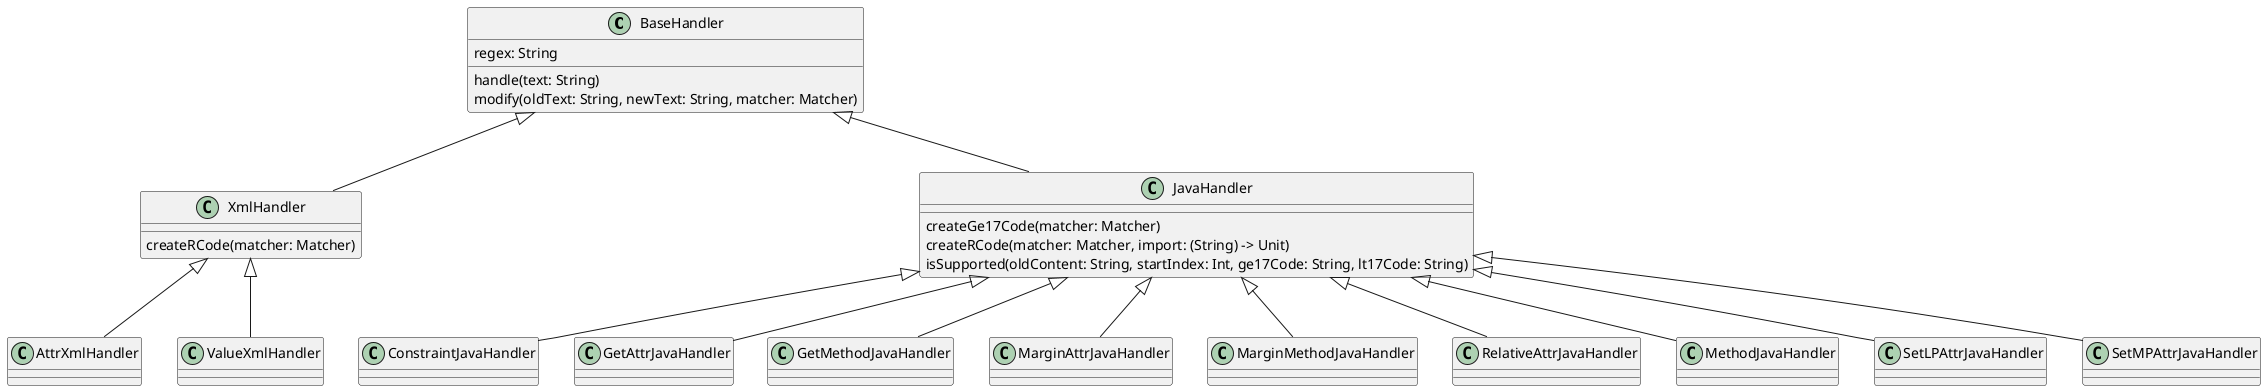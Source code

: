 @startuml rlt_plugin_uml

class BaseHandler {
    regex: String
    handle(text: String)
    modify(oldText: String, newText: String, matcher: Matcher)
}

BaseHandler <|-- XmlHandler
class XmlHandler {
    createRCode(matcher: Matcher)
}
XmlHandler <|-- AttrXmlHandler
XmlHandler <|-- ValueXmlHandler

BaseHandler <|-- JavaHandler
class JavaHandler {
    createGe17Code(matcher: Matcher)
    createRCode(matcher: Matcher, import: (String) -> Unit)
    isSupported(oldContent: String, startIndex: Int, ge17Code: String, lt17Code: String)
}

JavaHandler <|-- ConstraintJavaHandler
JavaHandler <|-- GetAttrJavaHandler
JavaHandler <|-- GetMethodJavaHandler
JavaHandler <|-- MarginAttrJavaHandler
JavaHandler <|-- MarginMethodJavaHandler
JavaHandler <|-- RelativeAttrJavaHandler
JavaHandler <|-- MethodJavaHandler
JavaHandler <|-- SetLPAttrJavaHandler
JavaHandler <|-- SetMPAttrJavaHandler

@enduml